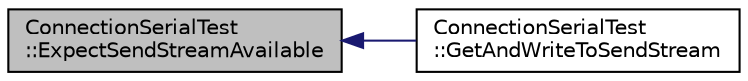 digraph "ConnectionSerialTest::ExpectSendStreamAvailable"
{
 // INTERACTIVE_SVG=YES
  edge [fontname="Helvetica",fontsize="10",labelfontname="Helvetica",labelfontsize="10"];
  node [fontname="Helvetica",fontsize="10",shape=record];
  rankdir="LR";
  Node30 [label="ConnectionSerialTest\l::ExpectSendStreamAvailable",height=0.2,width=0.4,color="black", fillcolor="grey75", style="filled", fontcolor="black"];
  Node30 -> Node31 [dir="back",color="midnightblue",fontsize="10",style="solid",fontname="Helvetica"];
  Node31 [label="ConnectionSerialTest\l::GetAndWriteToSendStream",height=0.2,width=0.4,color="black", fillcolor="white", style="filled",URL="$d9/d48/class_connection_serial_test.html#ae66fa9e961ec749fac819dfc14b879e5"];
}
